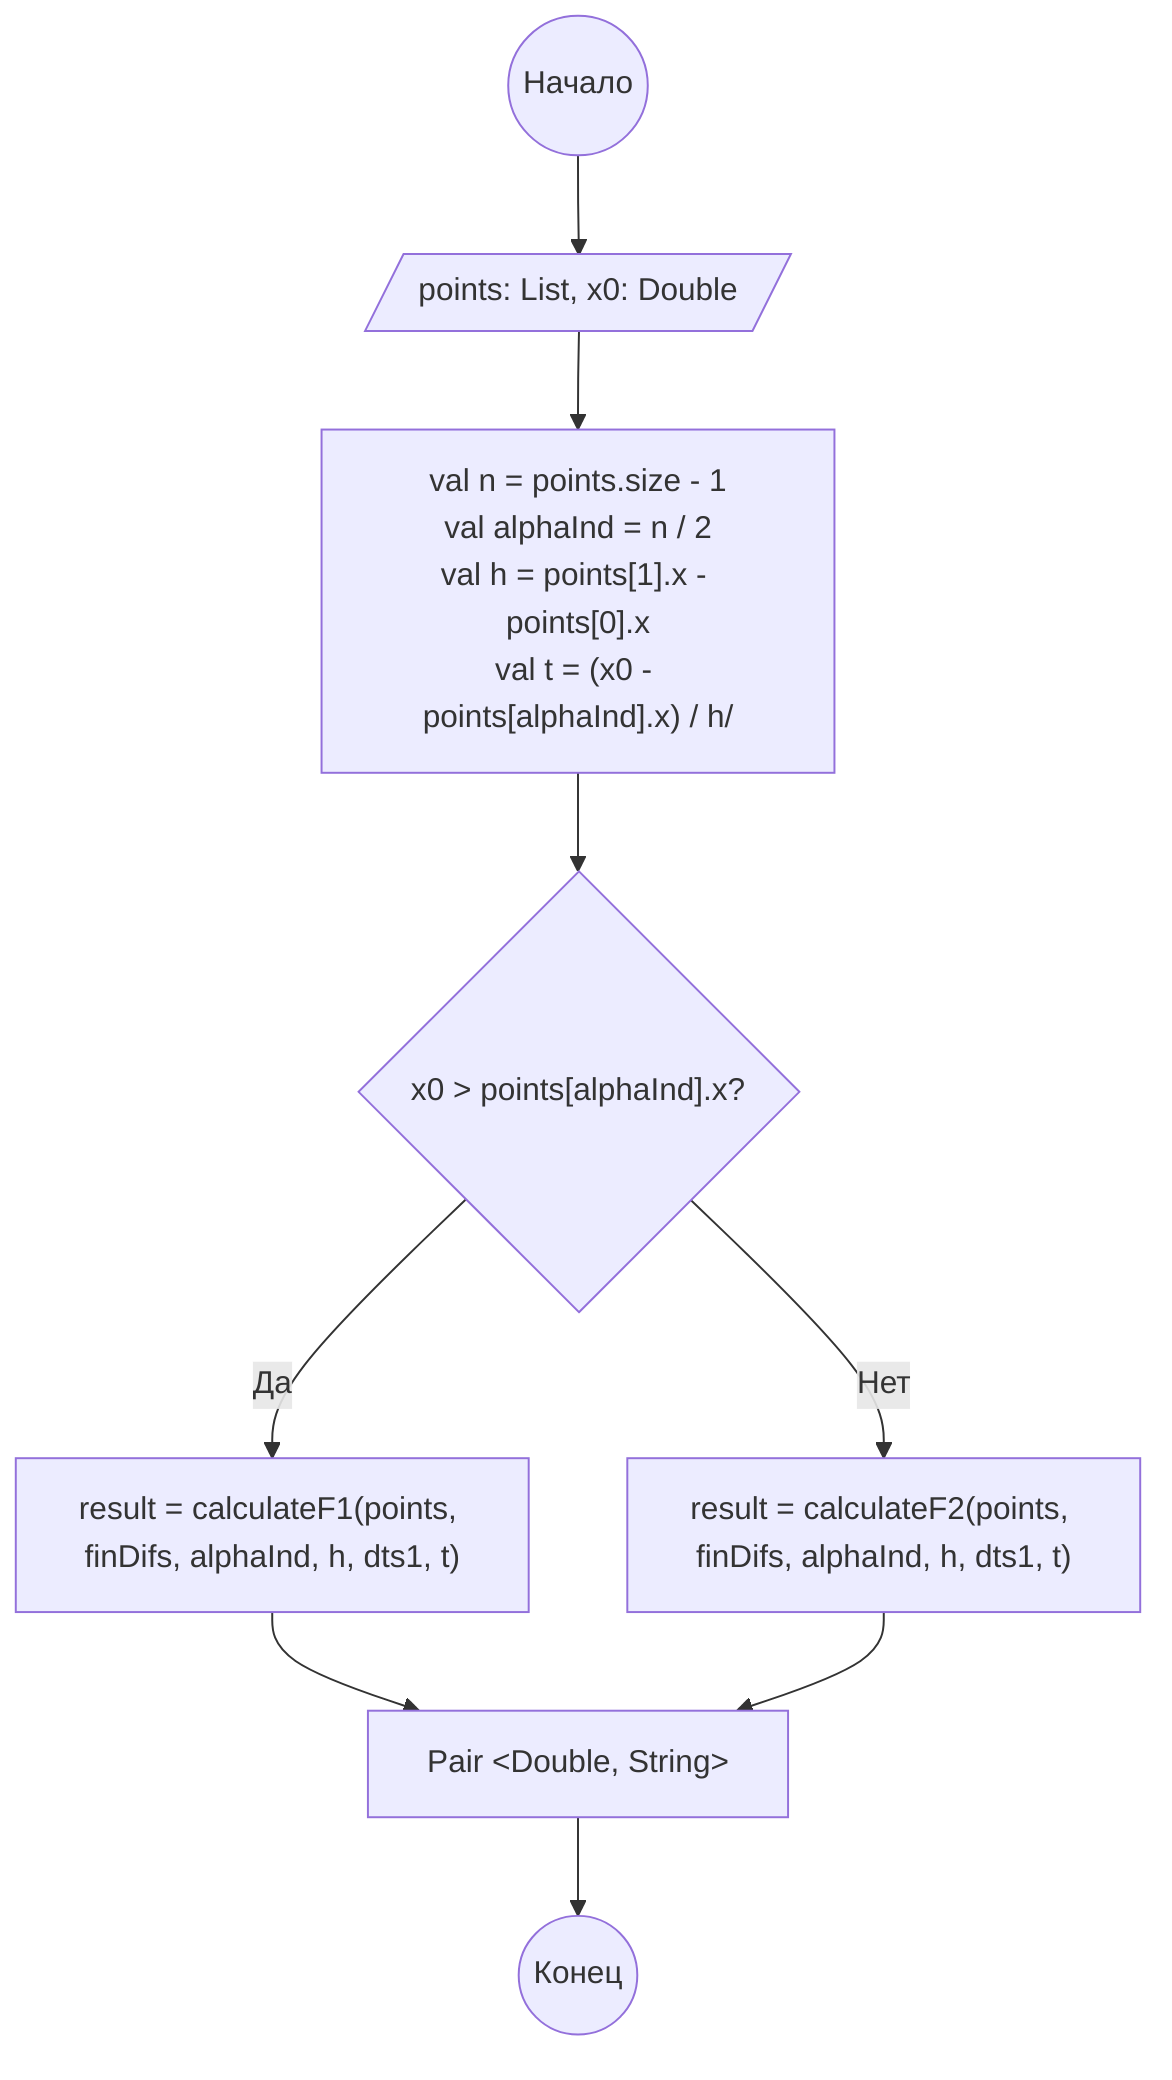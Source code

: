 graph TD
    A(("Начало"))
    B[/"points: List<DataPoint>, x0: Double"/]
    C["val n = points.size - 1\nval alphaInd = n / 2\nval h = points[1].x - points[0].x\nval t = (x0 - points[alphaInd].x) / h"/]
    D{"x0 > points[alphaInd].x?"}
    E["result = calculateF1(points, finDifs, alphaInd, h, dts1, t)"]
    F["result = calculateF2(points, finDifs, alphaInd, h, dts1, t)"]
    I[Pair &lt;Double, String&gt; ]
    J(("Конец"))

    A --> B --> C --> D
    D -- Да --> E --> I --> J
    D -- Нет --> F --> I